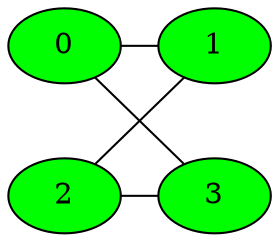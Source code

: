 graph G { 
	0 -- 1 -- 2 -- 3;
	3 -- 0;
	{rank=same 0 1}
	{rank=same 3 2}
	0 [style=filled, fillcolor=green]
	1 [style=filled, fillcolor=green]
	2 [style=filled, fillcolor=green]
	3 [style=filled, fillcolor=green]
}